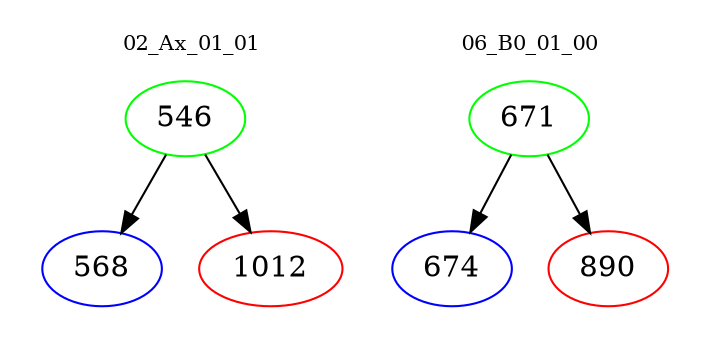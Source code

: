 digraph{
subgraph cluster_0 {
color = white
label = "02_Ax_01_01";
fontsize=10;
T0_546 [label="546", color="green"]
T0_546 -> T0_568 [color="black"]
T0_568 [label="568", color="blue"]
T0_546 -> T0_1012 [color="black"]
T0_1012 [label="1012", color="red"]
}
subgraph cluster_1 {
color = white
label = "06_B0_01_00";
fontsize=10;
T1_671 [label="671", color="green"]
T1_671 -> T1_674 [color="black"]
T1_674 [label="674", color="blue"]
T1_671 -> T1_890 [color="black"]
T1_890 [label="890", color="red"]
}
}

